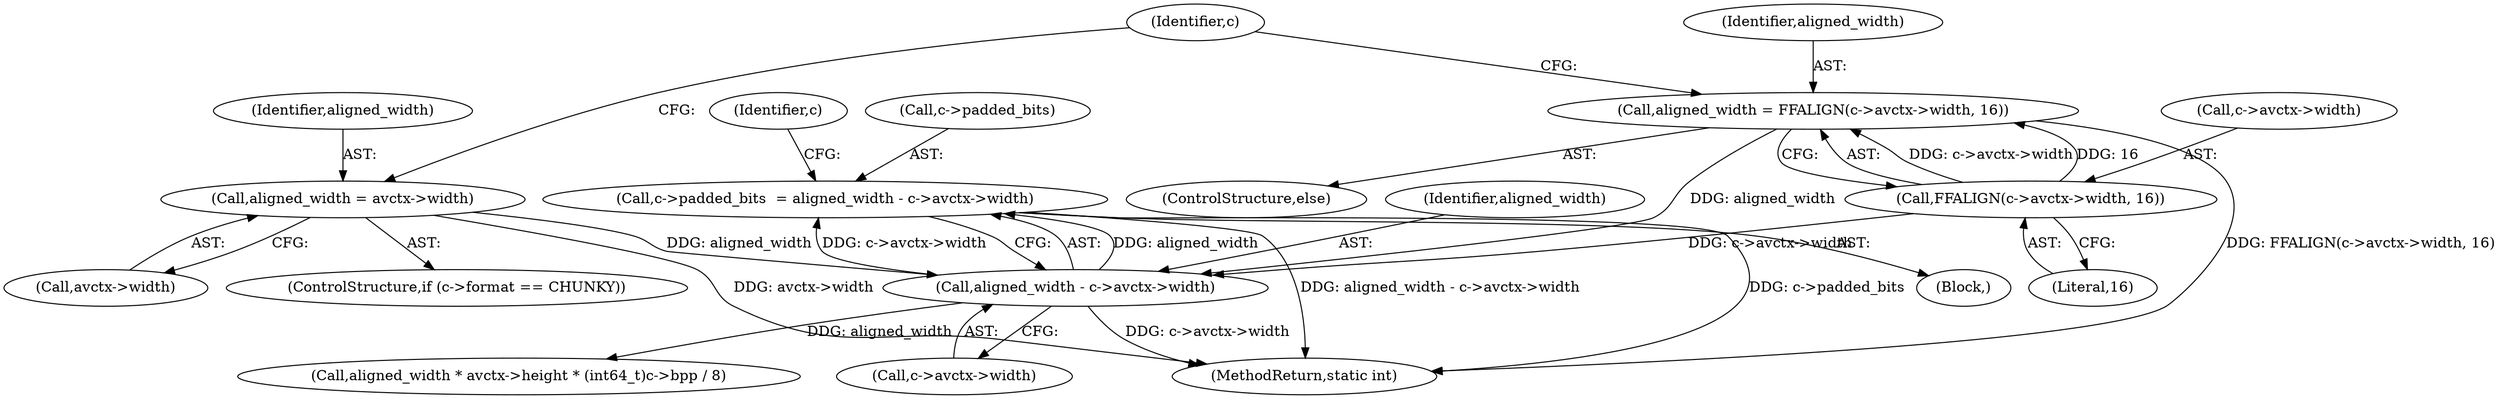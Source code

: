 digraph "0_FFmpeg_1e42736b95065c69a7481d0cf55247024f54b660@integer" {
"1000298" [label="(Call,c->padded_bits  = aligned_width - c->avctx->width)"];
"1000302" [label="(Call,aligned_width - c->avctx->width)"];
"1000283" [label="(Call,aligned_width = avctx->width)"];
"1000289" [label="(Call,aligned_width = FFALIGN(c->avctx->width, 16))"];
"1000291" [label="(Call,FFALIGN(c->avctx->width, 16))"];
"1000299" [label="(Call,c->padded_bits)"];
"1000285" [label="(Call,avctx->width)"];
"1000292" [label="(Call,c->avctx->width)"];
"1000283" [label="(Call,aligned_width = avctx->width)"];
"1000303" [label="(Identifier,aligned_width)"];
"1000284" [label="(Identifier,aligned_width)"];
"1000300" [label="(Identifier,c)"];
"1000277" [label="(ControlStructure,if (c->format == CHUNKY))"];
"1000288" [label="(ControlStructure,else)"];
"1000105" [label="(Block,)"];
"1000304" [label="(Call,c->avctx->width)"];
"1000514" [label="(MethodReturn,static int)"];
"1000314" [label="(Call,aligned_width * avctx->height * (int64_t)c->bpp / 8)"];
"1000290" [label="(Identifier,aligned_width)"];
"1000297" [label="(Literal,16)"];
"1000302" [label="(Call,aligned_width - c->avctx->width)"];
"1000291" [label="(Call,FFALIGN(c->avctx->width, 16))"];
"1000289" [label="(Call,aligned_width = FFALIGN(c->avctx->width, 16))"];
"1000298" [label="(Call,c->padded_bits  = aligned_width - c->avctx->width)"];
"1000312" [label="(Identifier,c)"];
"1000298" -> "1000105"  [label="AST: "];
"1000298" -> "1000302"  [label="CFG: "];
"1000299" -> "1000298"  [label="AST: "];
"1000302" -> "1000298"  [label="AST: "];
"1000312" -> "1000298"  [label="CFG: "];
"1000298" -> "1000514"  [label="DDG: c->padded_bits"];
"1000298" -> "1000514"  [label="DDG: aligned_width - c->avctx->width"];
"1000302" -> "1000298"  [label="DDG: aligned_width"];
"1000302" -> "1000298"  [label="DDG: c->avctx->width"];
"1000302" -> "1000304"  [label="CFG: "];
"1000303" -> "1000302"  [label="AST: "];
"1000304" -> "1000302"  [label="AST: "];
"1000302" -> "1000514"  [label="DDG: c->avctx->width"];
"1000283" -> "1000302"  [label="DDG: aligned_width"];
"1000289" -> "1000302"  [label="DDG: aligned_width"];
"1000291" -> "1000302"  [label="DDG: c->avctx->width"];
"1000302" -> "1000314"  [label="DDG: aligned_width"];
"1000283" -> "1000277"  [label="AST: "];
"1000283" -> "1000285"  [label="CFG: "];
"1000284" -> "1000283"  [label="AST: "];
"1000285" -> "1000283"  [label="AST: "];
"1000300" -> "1000283"  [label="CFG: "];
"1000283" -> "1000514"  [label="DDG: avctx->width"];
"1000289" -> "1000288"  [label="AST: "];
"1000289" -> "1000291"  [label="CFG: "];
"1000290" -> "1000289"  [label="AST: "];
"1000291" -> "1000289"  [label="AST: "];
"1000300" -> "1000289"  [label="CFG: "];
"1000289" -> "1000514"  [label="DDG: FFALIGN(c->avctx->width, 16)"];
"1000291" -> "1000289"  [label="DDG: c->avctx->width"];
"1000291" -> "1000289"  [label="DDG: 16"];
"1000291" -> "1000297"  [label="CFG: "];
"1000292" -> "1000291"  [label="AST: "];
"1000297" -> "1000291"  [label="AST: "];
}
